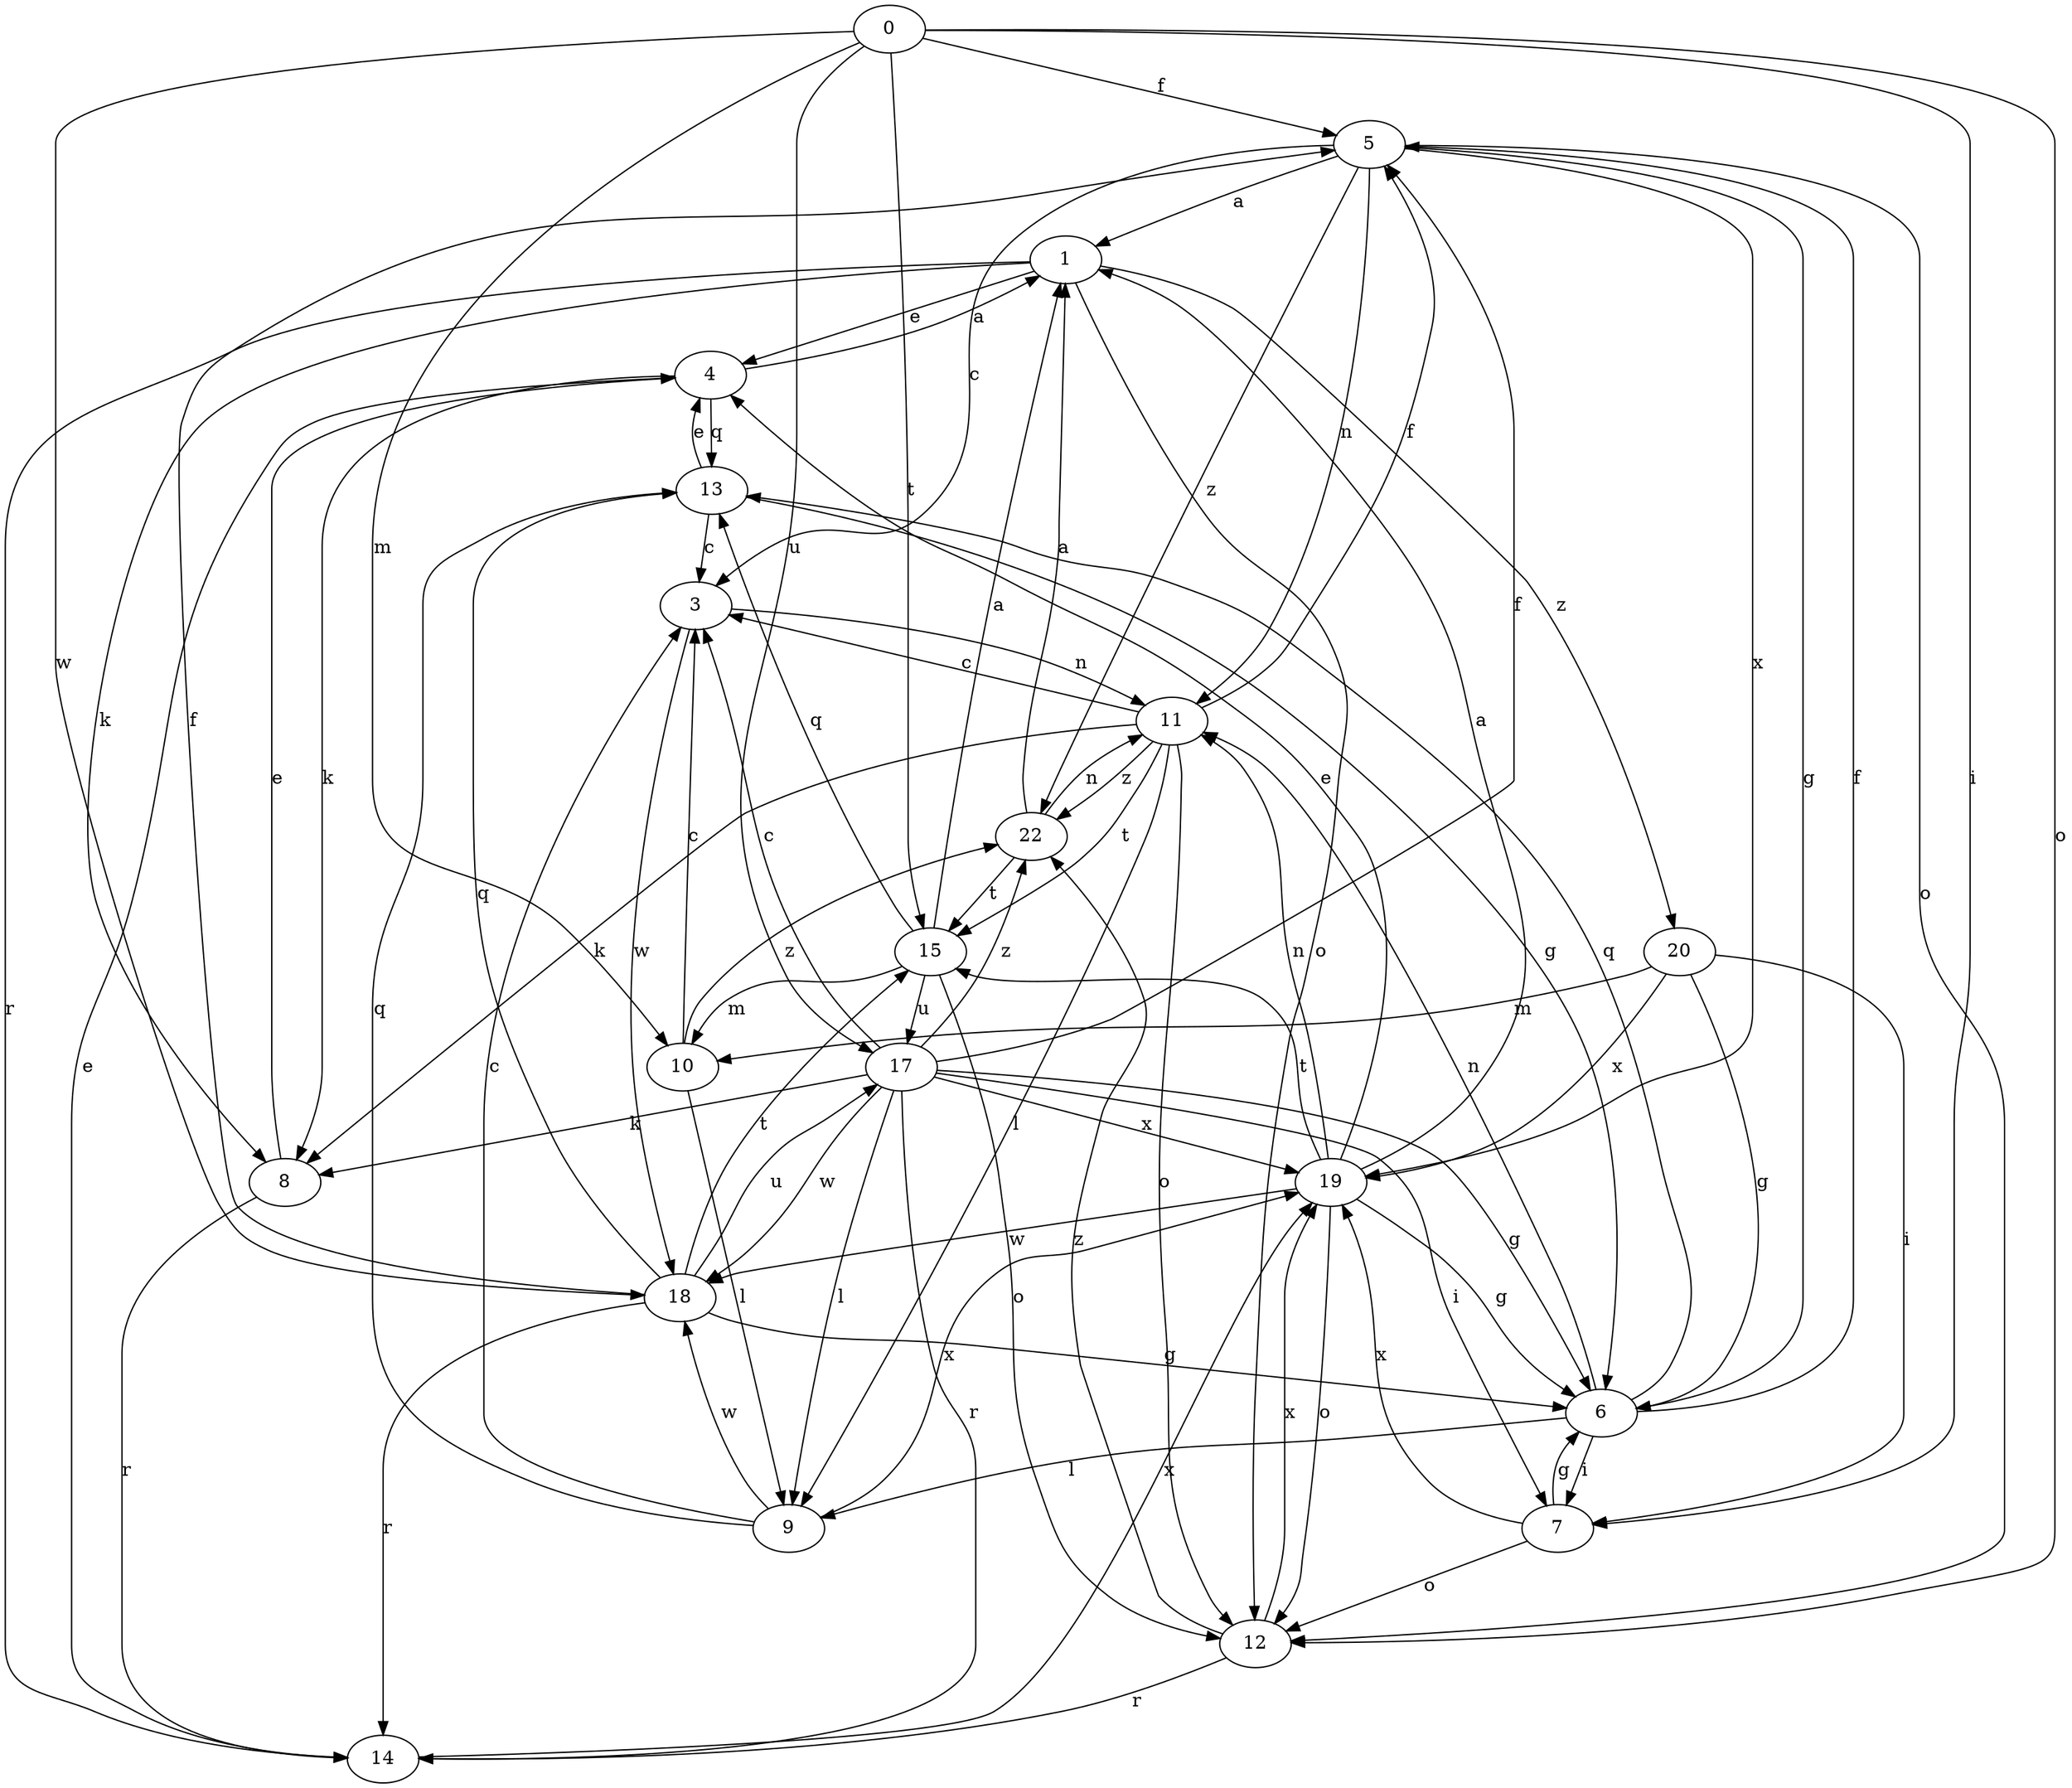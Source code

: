 strict digraph  {
0;
1;
3;
4;
5;
6;
7;
8;
9;
10;
11;
12;
13;
14;
15;
17;
18;
19;
20;
22;
0 -> 5  [label=f];
0 -> 7  [label=i];
0 -> 10  [label=m];
0 -> 12  [label=o];
0 -> 15  [label=t];
0 -> 17  [label=u];
0 -> 18  [label=w];
1 -> 4  [label=e];
1 -> 8  [label=k];
1 -> 12  [label=o];
1 -> 14  [label=r];
1 -> 20  [label=z];
3 -> 11  [label=n];
3 -> 18  [label=w];
4 -> 1  [label=a];
4 -> 8  [label=k];
4 -> 13  [label=q];
5 -> 1  [label=a];
5 -> 3  [label=c];
5 -> 6  [label=g];
5 -> 11  [label=n];
5 -> 12  [label=o];
5 -> 19  [label=x];
5 -> 22  [label=z];
6 -> 5  [label=f];
6 -> 7  [label=i];
6 -> 9  [label=l];
6 -> 11  [label=n];
6 -> 13  [label=q];
7 -> 6  [label=g];
7 -> 12  [label=o];
7 -> 19  [label=x];
8 -> 4  [label=e];
8 -> 14  [label=r];
9 -> 3  [label=c];
9 -> 13  [label=q];
9 -> 18  [label=w];
9 -> 19  [label=x];
10 -> 3  [label=c];
10 -> 9  [label=l];
10 -> 22  [label=z];
11 -> 3  [label=c];
11 -> 5  [label=f];
11 -> 8  [label=k];
11 -> 9  [label=l];
11 -> 12  [label=o];
11 -> 15  [label=t];
11 -> 22  [label=z];
12 -> 14  [label=r];
12 -> 19  [label=x];
12 -> 22  [label=z];
13 -> 3  [label=c];
13 -> 4  [label=e];
13 -> 6  [label=g];
14 -> 4  [label=e];
14 -> 19  [label=x];
15 -> 1  [label=a];
15 -> 10  [label=m];
15 -> 12  [label=o];
15 -> 13  [label=q];
15 -> 17  [label=u];
17 -> 3  [label=c];
17 -> 5  [label=f];
17 -> 6  [label=g];
17 -> 7  [label=i];
17 -> 8  [label=k];
17 -> 9  [label=l];
17 -> 14  [label=r];
17 -> 18  [label=w];
17 -> 19  [label=x];
17 -> 22  [label=z];
18 -> 5  [label=f];
18 -> 6  [label=g];
18 -> 13  [label=q];
18 -> 14  [label=r];
18 -> 15  [label=t];
18 -> 17  [label=u];
19 -> 1  [label=a];
19 -> 4  [label=e];
19 -> 6  [label=g];
19 -> 11  [label=n];
19 -> 12  [label=o];
19 -> 15  [label=t];
19 -> 18  [label=w];
20 -> 6  [label=g];
20 -> 7  [label=i];
20 -> 10  [label=m];
20 -> 19  [label=x];
22 -> 1  [label=a];
22 -> 11  [label=n];
22 -> 15  [label=t];
}
